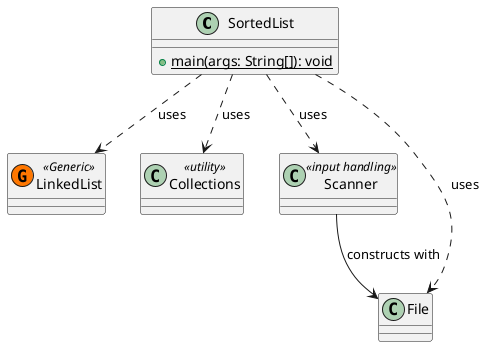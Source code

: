 @startuml
' Define the main class
class SortedList {
  + {static} main(args: String[]): void
}

' Define the classes used by SortedList
class LinkedList << (G, #FF7700) Generic >> {
  ' Note: Parameterized with Integer
}
class Collections <<utility>>
class Scanner <<input handling>> {
  ' Note: Used for both keyboard and file input
}
class File

' Show dependencies
SortedList ..> LinkedList : «uses»
SortedList ..> Collections : «uses»
SortedList ..> Scanner : «uses»
SortedList ..> File : «uses»

' Scanner is constructed with a File object
Scanner --> File : "constructs with"

@enduml